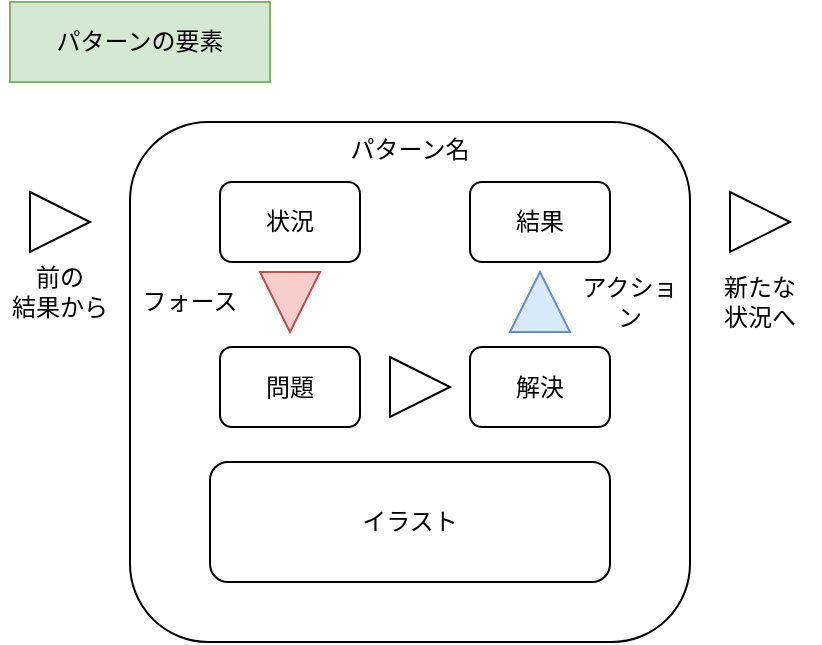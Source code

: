 <mxfile version="27.2.0">
  <diagram name="ページ1" id="HrNQQGyfnSYwryRlCgG7">
    <mxGraphModel dx="815" dy="839" grid="1" gridSize="10" guides="1" tooltips="1" connect="1" arrows="1" fold="1" page="1" pageScale="1" pageWidth="1654" pageHeight="1169" math="0" shadow="0">
      <root>
        <mxCell id="0" />
        <mxCell id="1" parent="0" />
        <mxCell id="2Auouz8vHbMcwG9zhTKm-1" value="パターンの要素" style="text;html=1;align=center;verticalAlign=middle;whiteSpace=wrap;rounded=0;fillColor=#d5e8d4;strokeColor=#82b366;" vertex="1" parent="1">
          <mxGeometry x="60" y="40" width="130" height="40" as="geometry" />
        </mxCell>
        <mxCell id="2Auouz8vHbMcwG9zhTKm-2" value="&lt;div style=&quot;&quot;&gt;パターン名&lt;/div&gt;" style="rounded=1;whiteSpace=wrap;html=1;align=center;verticalAlign=top;" vertex="1" parent="1">
          <mxGeometry x="120" y="100" width="280" height="260" as="geometry" />
        </mxCell>
        <mxCell id="2Auouz8vHbMcwG9zhTKm-3" value="状況" style="rounded=1;whiteSpace=wrap;html=1;" vertex="1" parent="1">
          <mxGeometry x="165" y="130" width="70" height="40" as="geometry" />
        </mxCell>
        <mxCell id="2Auouz8vHbMcwG9zhTKm-4" value="" style="triangle;whiteSpace=wrap;html=1;rotation=90;fillColor=#f8cecc;strokeColor=#b85450;" vertex="1" parent="1">
          <mxGeometry x="185" y="175" width="30" height="30" as="geometry" />
        </mxCell>
        <mxCell id="2Auouz8vHbMcwG9zhTKm-5" value="問題" style="rounded=1;whiteSpace=wrap;html=1;" vertex="1" parent="1">
          <mxGeometry x="165" y="212.5" width="70" height="40" as="geometry" />
        </mxCell>
        <mxCell id="2Auouz8vHbMcwG9zhTKm-6" value="" style="triangle;whiteSpace=wrap;html=1;rotation=0;" vertex="1" parent="1">
          <mxGeometry x="250" y="217.5" width="30" height="30" as="geometry" />
        </mxCell>
        <mxCell id="2Auouz8vHbMcwG9zhTKm-7" value="解決" style="rounded=1;whiteSpace=wrap;html=1;" vertex="1" parent="1">
          <mxGeometry x="290" y="212.5" width="70" height="40" as="geometry" />
        </mxCell>
        <mxCell id="2Auouz8vHbMcwG9zhTKm-8" value="結果" style="rounded=1;whiteSpace=wrap;html=1;" vertex="1" parent="1">
          <mxGeometry x="290" y="130" width="70" height="40" as="geometry" />
        </mxCell>
        <mxCell id="2Auouz8vHbMcwG9zhTKm-9" value="" style="triangle;whiteSpace=wrap;html=1;rotation=-90;fillColor=#dae8fc;strokeColor=#6c8ebf;" vertex="1" parent="1">
          <mxGeometry x="310" y="175" width="30" height="30" as="geometry" />
        </mxCell>
        <mxCell id="2Auouz8vHbMcwG9zhTKm-10" value="" style="triangle;whiteSpace=wrap;html=1;rotation=0;" vertex="1" parent="1">
          <mxGeometry x="420" y="135" width="30" height="30" as="geometry" />
        </mxCell>
        <mxCell id="2Auouz8vHbMcwG9zhTKm-13" value="フォース" style="text;html=1;align=center;verticalAlign=middle;whiteSpace=wrap;rounded=0;" vertex="1" parent="1">
          <mxGeometry x="120" y="175" width="60" height="30" as="geometry" />
        </mxCell>
        <mxCell id="2Auouz8vHbMcwG9zhTKm-14" value="アクション" style="text;html=1;align=center;verticalAlign=middle;whiteSpace=wrap;rounded=0;" vertex="1" parent="1">
          <mxGeometry x="340" y="175" width="60" height="30" as="geometry" />
        </mxCell>
        <mxCell id="2Auouz8vHbMcwG9zhTKm-15" value="新たな&lt;div&gt;状況へ&lt;/div&gt;" style="text;html=1;align=center;verticalAlign=middle;whiteSpace=wrap;rounded=0;" vertex="1" parent="1">
          <mxGeometry x="405" y="175" width="60" height="30" as="geometry" />
        </mxCell>
        <mxCell id="2Auouz8vHbMcwG9zhTKm-16" value="" style="triangle;whiteSpace=wrap;html=1;rotation=0;" vertex="1" parent="1">
          <mxGeometry x="70" y="135" width="30" height="30" as="geometry" />
        </mxCell>
        <mxCell id="2Auouz8vHbMcwG9zhTKm-17" value="&lt;div&gt;前の&lt;/div&gt;&lt;div&gt;結果から&lt;/div&gt;" style="text;html=1;align=center;verticalAlign=middle;whiteSpace=wrap;rounded=0;" vertex="1" parent="1">
          <mxGeometry x="55" y="170" width="60" height="30" as="geometry" />
        </mxCell>
        <mxCell id="2Auouz8vHbMcwG9zhTKm-18" value="イラスト" style="rounded=1;whiteSpace=wrap;html=1;" vertex="1" parent="1">
          <mxGeometry x="160" y="270" width="200" height="60" as="geometry" />
        </mxCell>
      </root>
    </mxGraphModel>
  </diagram>
</mxfile>
